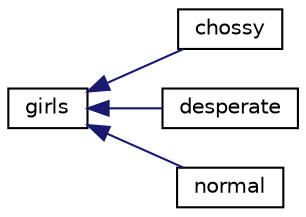 digraph "Graphical Class Hierarchy"
{
  edge [fontname="Helvetica",fontsize="10",labelfontname="Helvetica",labelfontsize="10"];
  node [fontname="Helvetica",fontsize="10",shape=record];
  rankdir="LR";
  Node1 [label="girls",height=0.2,width=0.4,color="black", fillcolor="white", style="filled",URL="$classgirls.html"];
  Node1 -> Node2 [dir="back",color="midnightblue",fontsize="10",style="solid",fontname="Helvetica"];
  Node2 [label="chossy",height=0.2,width=0.4,color="black", fillcolor="white", style="filled",URL="$classchossy.html"];
  Node1 -> Node3 [dir="back",color="midnightblue",fontsize="10",style="solid",fontname="Helvetica"];
  Node3 [label="desperate",height=0.2,width=0.4,color="black", fillcolor="white", style="filled",URL="$classdesperate.html"];
  Node1 -> Node4 [dir="back",color="midnightblue",fontsize="10",style="solid",fontname="Helvetica"];
  Node4 [label="normal",height=0.2,width=0.4,color="black", fillcolor="white", style="filled",URL="$classnormal.html"];
}
